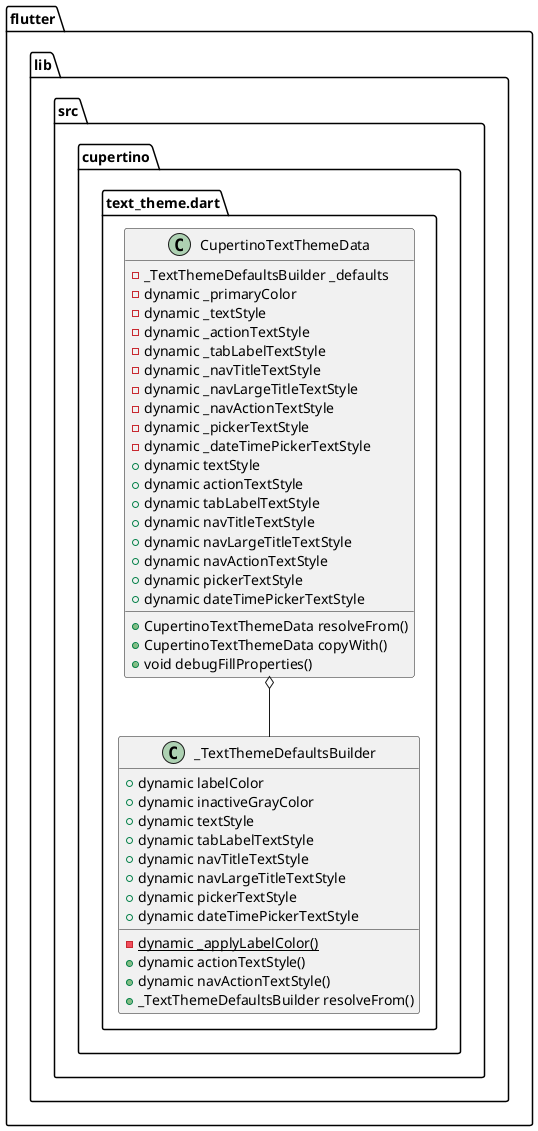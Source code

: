 @startuml
set namespaceSeparator ::

class "flutter::lib::src::cupertino::text_theme.dart::CupertinoTextThemeData" {
  -_TextThemeDefaultsBuilder _defaults
  -dynamic _primaryColor
  -dynamic _textStyle
  -dynamic _actionTextStyle
  -dynamic _tabLabelTextStyle
  -dynamic _navTitleTextStyle
  -dynamic _navLargeTitleTextStyle
  -dynamic _navActionTextStyle
  -dynamic _pickerTextStyle
  -dynamic _dateTimePickerTextStyle
  +dynamic textStyle
  +dynamic actionTextStyle
  +dynamic tabLabelTextStyle
  +dynamic navTitleTextStyle
  +dynamic navLargeTitleTextStyle
  +dynamic navActionTextStyle
  +dynamic pickerTextStyle
  +dynamic dateTimePickerTextStyle
  +CupertinoTextThemeData resolveFrom()
  +CupertinoTextThemeData copyWith()
  +void debugFillProperties()
}

"flutter::lib::src::cupertino::text_theme.dart::CupertinoTextThemeData" o-- "flutter::lib::src::cupertino::text_theme.dart::_TextThemeDefaultsBuilder"

class "flutter::lib::src::cupertino::text_theme.dart::_TextThemeDefaultsBuilder" {
  +dynamic labelColor
  +dynamic inactiveGrayColor
  +dynamic textStyle
  +dynamic tabLabelTextStyle
  +dynamic navTitleTextStyle
  +dynamic navLargeTitleTextStyle
  +dynamic pickerTextStyle
  +dynamic dateTimePickerTextStyle
  {static} -dynamic _applyLabelColor()
  +dynamic actionTextStyle()
  +dynamic navActionTextStyle()
  +_TextThemeDefaultsBuilder resolveFrom()
}


@enduml